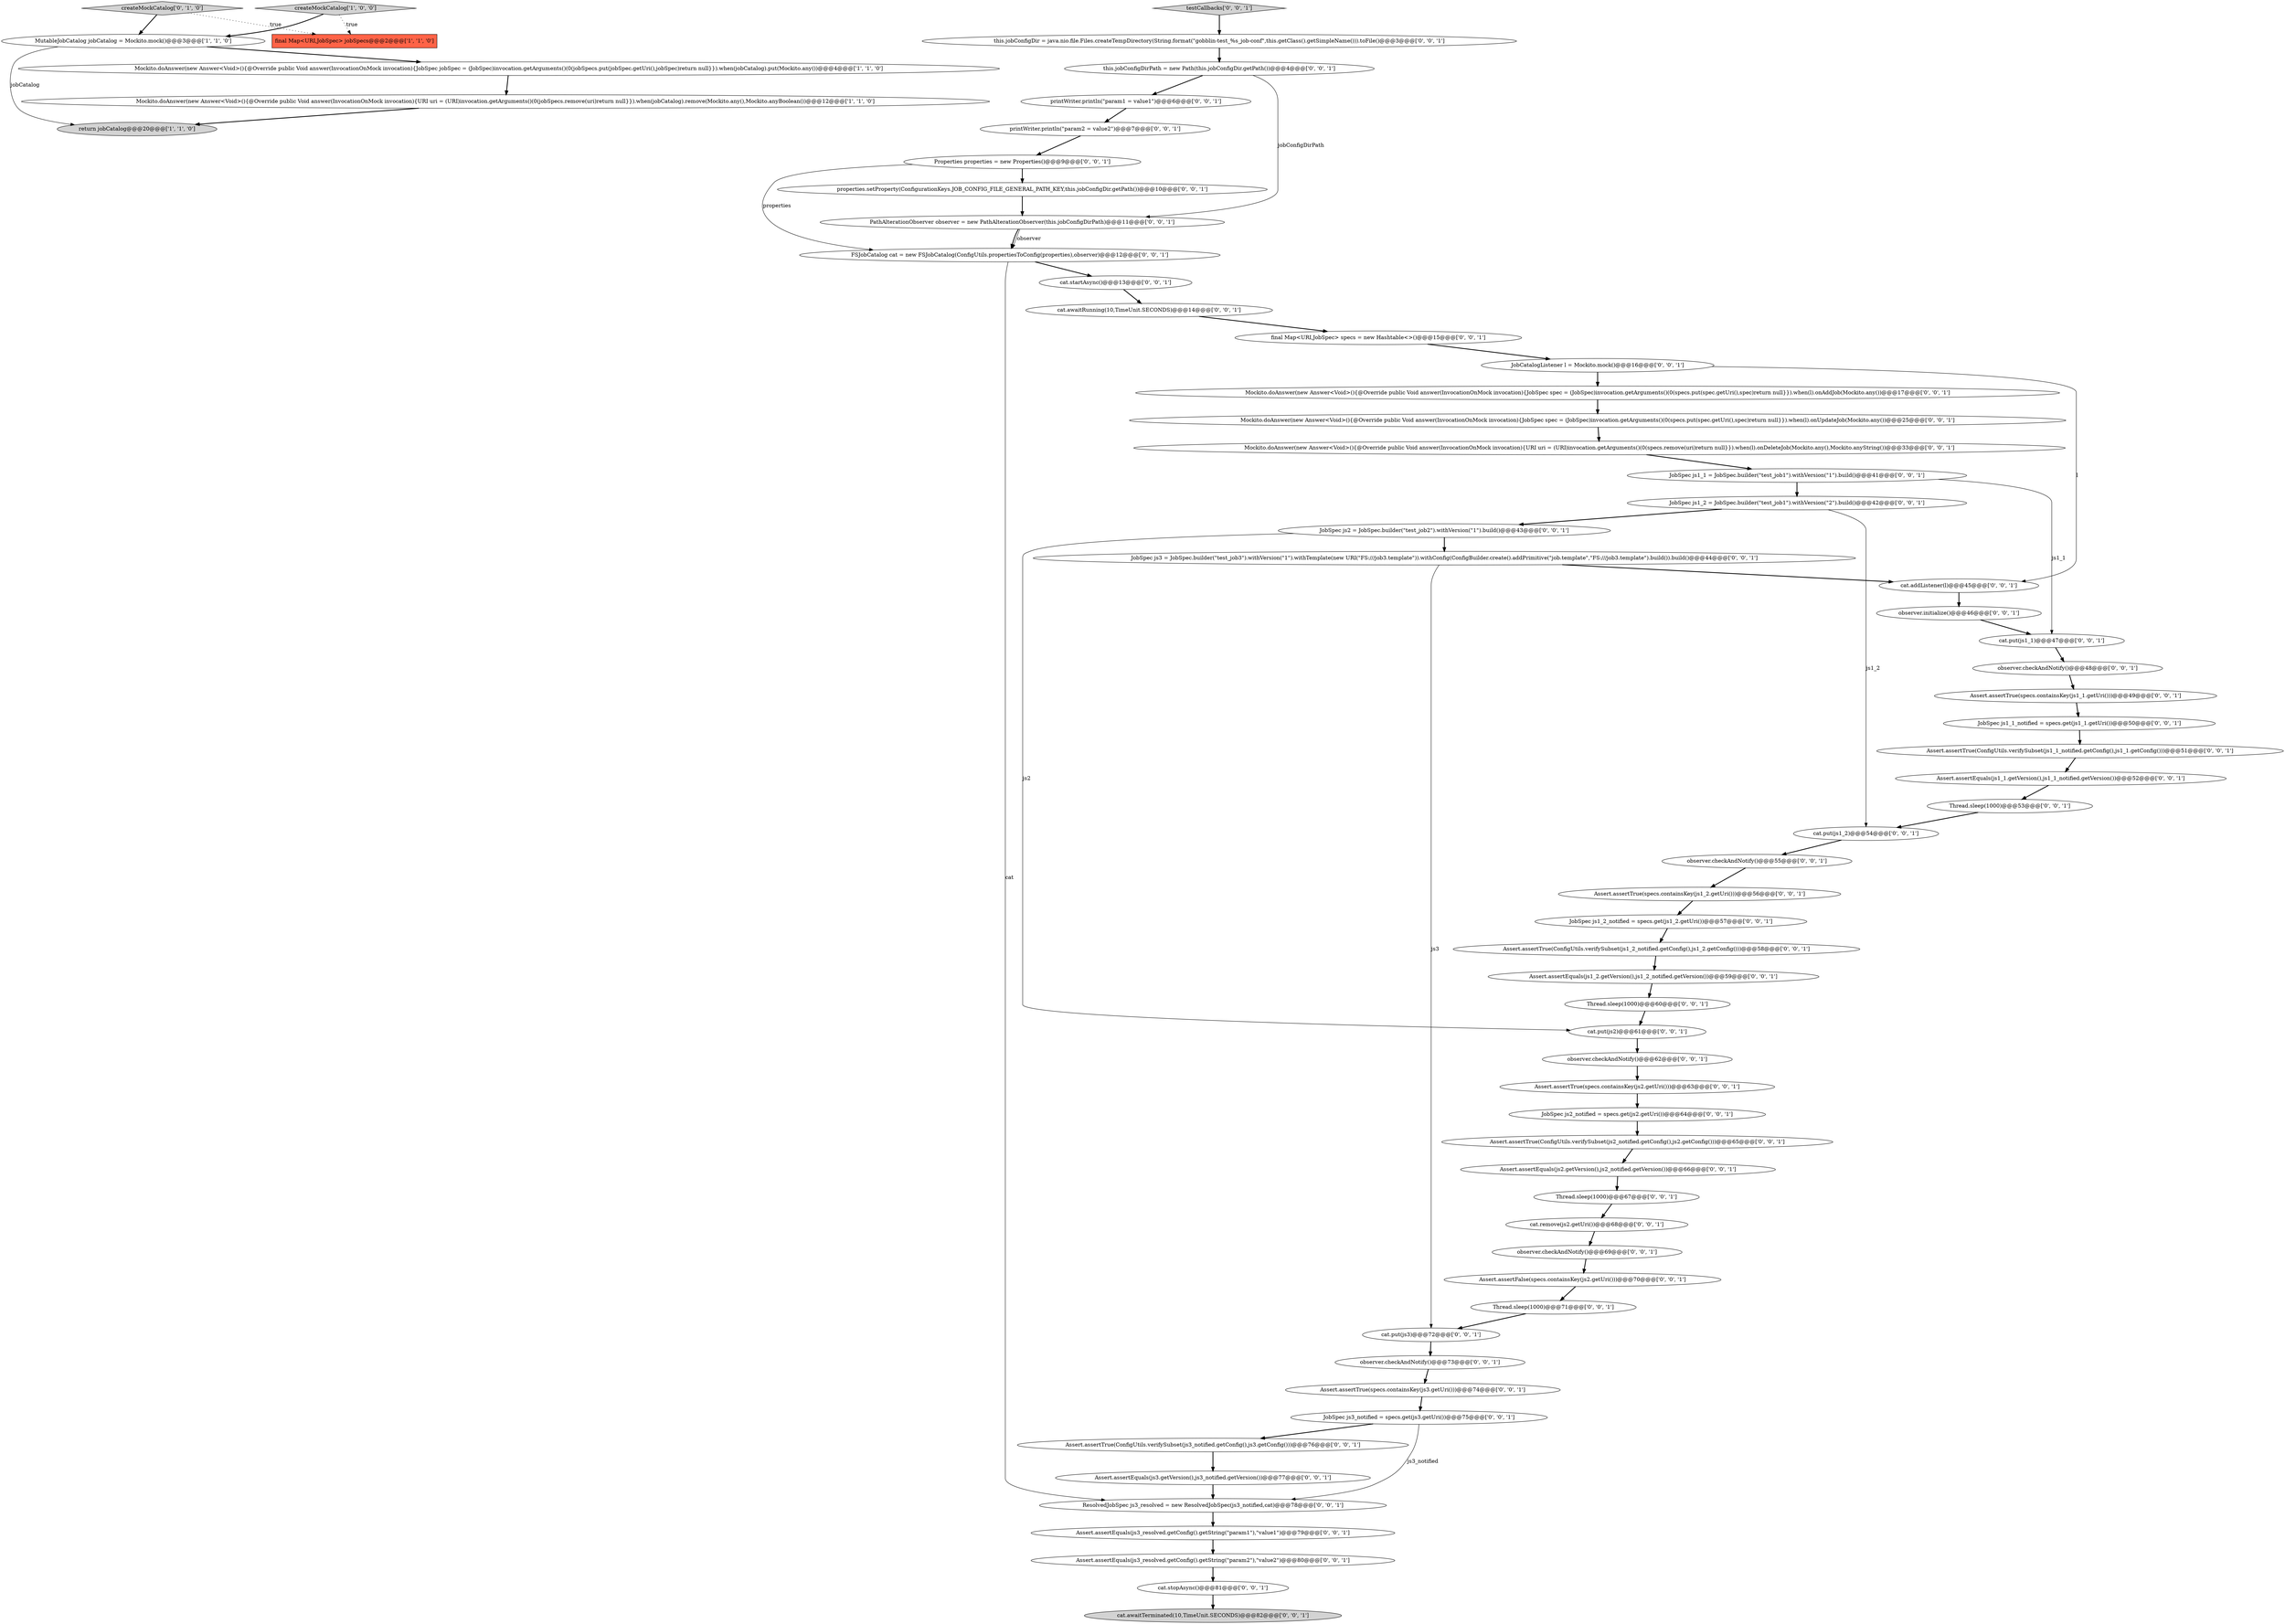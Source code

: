 digraph {
6 [style = filled, label = "createMockCatalog['0', '1', '0']", fillcolor = lightgray, shape = diamond image = "AAA0AAABBB2BBB"];
13 [style = filled, label = "JobSpec js1_1 = JobSpec.builder(\"test_job1\").withVersion(\"1\").build()@@@41@@@['0', '0', '1']", fillcolor = white, shape = ellipse image = "AAA0AAABBB3BBB"];
27 [style = filled, label = "Assert.assertTrue(specs.containsKey(js3.getUri()))@@@74@@@['0', '0', '1']", fillcolor = white, shape = ellipse image = "AAA0AAABBB3BBB"];
31 [style = filled, label = "ResolvedJobSpec js3_resolved = new ResolvedJobSpec(js3_notified,cat)@@@78@@@['0', '0', '1']", fillcolor = white, shape = ellipse image = "AAA0AAABBB3BBB"];
18 [style = filled, label = "Assert.assertTrue(specs.containsKey(js1_1.getUri()))@@@49@@@['0', '0', '1']", fillcolor = white, shape = ellipse image = "AAA0AAABBB3BBB"];
5 [style = filled, label = "Mockito.doAnswer(new Answer<Void>(){@Override public Void answer(InvocationOnMock invocation){JobSpec jobSpec = (JobSpec)invocation.getArguments()(0(jobSpecs.put(jobSpec.getUri(),jobSpec)return null}}).when(jobCatalog).put(Mockito.any())@@@4@@@['1', '1', '0']", fillcolor = white, shape = ellipse image = "AAA0AAABBB1BBB"];
19 [style = filled, label = "JobSpec js3 = JobSpec.builder(\"test_job3\").withVersion(\"1\").withTemplate(new URI(\"FS:///job3.template\")).withConfig(ConfigBuilder.create().addPrimitive(\"job.template\",\"FS:///job3.template\").build()).build()@@@44@@@['0', '0', '1']", fillcolor = white, shape = ellipse image = "AAA0AAABBB3BBB"];
15 [style = filled, label = "Assert.assertTrue(ConfigUtils.verifySubset(js1_2_notified.getConfig(),js1_2.getConfig()))@@@58@@@['0', '0', '1']", fillcolor = white, shape = ellipse image = "AAA0AAABBB3BBB"];
1 [style = filled, label = "createMockCatalog['1', '0', '0']", fillcolor = lightgray, shape = diamond image = "AAA0AAABBB1BBB"];
9 [style = filled, label = "Assert.assertFalse(specs.containsKey(js2.getUri()))@@@70@@@['0', '0', '1']", fillcolor = white, shape = ellipse image = "AAA0AAABBB3BBB"];
14 [style = filled, label = "printWriter.println(\"param2 = value2\")@@@7@@@['0', '0', '1']", fillcolor = white, shape = ellipse image = "AAA0AAABBB3BBB"];
23 [style = filled, label = "cat.put(js3)@@@72@@@['0', '0', '1']", fillcolor = white, shape = ellipse image = "AAA0AAABBB3BBB"];
57 [style = filled, label = "cat.awaitRunning(10,TimeUnit.SECONDS)@@@14@@@['0', '0', '1']", fillcolor = white, shape = ellipse image = "AAA0AAABBB3BBB"];
62 [style = filled, label = "JobSpec js3_notified = specs.get(js3.getUri())@@@75@@@['0', '0', '1']", fillcolor = white, shape = ellipse image = "AAA0AAABBB3BBB"];
64 [style = filled, label = "Assert.assertTrue(specs.containsKey(js2.getUri()))@@@63@@@['0', '0', '1']", fillcolor = white, shape = ellipse image = "AAA0AAABBB3BBB"];
35 [style = filled, label = "Assert.assertEquals(js3_resolved.getConfig().getString(\"param2\"),\"value2\")@@@80@@@['0', '0', '1']", fillcolor = white, shape = ellipse image = "AAA0AAABBB3BBB"];
43 [style = filled, label = "Mockito.doAnswer(new Answer<Void>(){@Override public Void answer(InvocationOnMock invocation){JobSpec spec = (JobSpec)invocation.getArguments()(0(specs.put(spec.getUri(),spec)return null}}).when(l).onAddJob(Mockito.any())@@@17@@@['0', '0', '1']", fillcolor = white, shape = ellipse image = "AAA0AAABBB3BBB"];
38 [style = filled, label = "Assert.assertTrue(ConfigUtils.verifySubset(js2_notified.getConfig(),js2.getConfig()))@@@65@@@['0', '0', '1']", fillcolor = white, shape = ellipse image = "AAA0AAABBB3BBB"];
33 [style = filled, label = "Properties properties = new Properties()@@@9@@@['0', '0', '1']", fillcolor = white, shape = ellipse image = "AAA0AAABBB3BBB"];
40 [style = filled, label = "Thread.sleep(1000)@@@67@@@['0', '0', '1']", fillcolor = white, shape = ellipse image = "AAA0AAABBB3BBB"];
0 [style = filled, label = "MutableJobCatalog jobCatalog = Mockito.mock()@@@3@@@['1', '1', '0']", fillcolor = white, shape = ellipse image = "AAA0AAABBB1BBB"];
7 [style = filled, label = "Mockito.doAnswer(new Answer<Void>(){@Override public Void answer(InvocationOnMock invocation){JobSpec spec = (JobSpec)invocation.getArguments()(0(specs.put(spec.getUri(),spec)return null}}).when(l).onUpdateJob(Mockito.any())@@@25@@@['0', '0', '1']", fillcolor = white, shape = ellipse image = "AAA0AAABBB3BBB"];
2 [style = filled, label = "final Map<URI,JobSpec> jobSpecs@@@2@@@['1', '1', '0']", fillcolor = tomato, shape = box image = "AAA0AAABBB1BBB"];
55 [style = filled, label = "Assert.assertEquals(js1_2.getVersion(),js1_2_notified.getVersion())@@@59@@@['0', '0', '1']", fillcolor = white, shape = ellipse image = "AAA0AAABBB3BBB"];
59 [style = filled, label = "FSJobCatalog cat = new FSJobCatalog(ConfigUtils.propertiesToConfig(properties),observer)@@@12@@@['0', '0', '1']", fillcolor = white, shape = ellipse image = "AAA0AAABBB3BBB"];
3 [style = filled, label = "Mockito.doAnswer(new Answer<Void>(){@Override public Void answer(InvocationOnMock invocation){URI uri = (URI)invocation.getArguments()(0(jobSpecs.remove(uri)return null}}).when(jobCatalog).remove(Mockito.any(),Mockito.anyBoolean())@@@12@@@['1', '1', '0']", fillcolor = white, shape = ellipse image = "AAA0AAABBB1BBB"];
36 [style = filled, label = "observer.checkAndNotify()@@@62@@@['0', '0', '1']", fillcolor = white, shape = ellipse image = "AAA0AAABBB3BBB"];
49 [style = filled, label = "observer.checkAndNotify()@@@73@@@['0', '0', '1']", fillcolor = white, shape = ellipse image = "AAA0AAABBB3BBB"];
37 [style = filled, label = "Thread.sleep(1000)@@@60@@@['0', '0', '1']", fillcolor = white, shape = ellipse image = "AAA0AAABBB3BBB"];
46 [style = filled, label = "Thread.sleep(1000)@@@53@@@['0', '0', '1']", fillcolor = white, shape = ellipse image = "AAA0AAABBB3BBB"];
63 [style = filled, label = "properties.setProperty(ConfigurationKeys.JOB_CONFIG_FILE_GENERAL_PATH_KEY,this.jobConfigDir.getPath())@@@10@@@['0', '0', '1']", fillcolor = white, shape = ellipse image = "AAA0AAABBB3BBB"];
25 [style = filled, label = "JobSpec js1_1_notified = specs.get(js1_1.getUri())@@@50@@@['0', '0', '1']", fillcolor = white, shape = ellipse image = "AAA0AAABBB3BBB"];
10 [style = filled, label = "cat.addListener(l)@@@45@@@['0', '0', '1']", fillcolor = white, shape = ellipse image = "AAA0AAABBB3BBB"];
20 [style = filled, label = "JobSpec js1_2_notified = specs.get(js1_2.getUri())@@@57@@@['0', '0', '1']", fillcolor = white, shape = ellipse image = "AAA0AAABBB3BBB"];
39 [style = filled, label = "printWriter.println(\"param1 = value1\")@@@6@@@['0', '0', '1']", fillcolor = white, shape = ellipse image = "AAA0AAABBB3BBB"];
30 [style = filled, label = "observer.checkAndNotify()@@@55@@@['0', '0', '1']", fillcolor = white, shape = ellipse image = "AAA0AAABBB3BBB"];
12 [style = filled, label = "cat.put(js1_1)@@@47@@@['0', '0', '1']", fillcolor = white, shape = ellipse image = "AAA0AAABBB3BBB"];
51 [style = filled, label = "JobCatalogListener l = Mockito.mock()@@@16@@@['0', '0', '1']", fillcolor = white, shape = ellipse image = "AAA0AAABBB3BBB"];
54 [style = filled, label = "observer.initialize()@@@46@@@['0', '0', '1']", fillcolor = white, shape = ellipse image = "AAA0AAABBB3BBB"];
41 [style = filled, label = "cat.remove(js2.getUri())@@@68@@@['0', '0', '1']", fillcolor = white, shape = ellipse image = "AAA0AAABBB3BBB"];
4 [style = filled, label = "return jobCatalog@@@20@@@['1', '1', '0']", fillcolor = lightgray, shape = ellipse image = "AAA0AAABBB1BBB"];
45 [style = filled, label = "this.jobConfigDir = java.nio.file.Files.createTempDirectory(String.format(\"gobblin-test_%s_job-conf\",this.getClass().getSimpleName())).toFile()@@@3@@@['0', '0', '1']", fillcolor = white, shape = ellipse image = "AAA0AAABBB3BBB"];
24 [style = filled, label = "cat.stopAsync()@@@81@@@['0', '0', '1']", fillcolor = white, shape = ellipse image = "AAA0AAABBB3BBB"];
29 [style = filled, label = "Assert.assertTrue(ConfigUtils.verifySubset(js3_notified.getConfig(),js3.getConfig()))@@@76@@@['0', '0', '1']", fillcolor = white, shape = ellipse image = "AAA0AAABBB3BBB"];
56 [style = filled, label = "this.jobConfigDirPath = new Path(this.jobConfigDir.getPath())@@@4@@@['0', '0', '1']", fillcolor = white, shape = ellipse image = "AAA0AAABBB3BBB"];
32 [style = filled, label = "observer.checkAndNotify()@@@48@@@['0', '0', '1']", fillcolor = white, shape = ellipse image = "AAA0AAABBB3BBB"];
61 [style = filled, label = "Assert.assertEquals(js3_resolved.getConfig().getString(\"param1\"),\"value1\")@@@79@@@['0', '0', '1']", fillcolor = white, shape = ellipse image = "AAA0AAABBB3BBB"];
47 [style = filled, label = "cat.startAsync()@@@13@@@['0', '0', '1']", fillcolor = white, shape = ellipse image = "AAA0AAABBB3BBB"];
60 [style = filled, label = "Thread.sleep(1000)@@@71@@@['0', '0', '1']", fillcolor = white, shape = ellipse image = "AAA0AAABBB3BBB"];
26 [style = filled, label = "cat.put(js2)@@@61@@@['0', '0', '1']", fillcolor = white, shape = ellipse image = "AAA0AAABBB3BBB"];
28 [style = filled, label = "cat.put(js1_2)@@@54@@@['0', '0', '1']", fillcolor = white, shape = ellipse image = "AAA0AAABBB3BBB"];
52 [style = filled, label = "Assert.assertEquals(js1_1.getVersion(),js1_1_notified.getVersion())@@@52@@@['0', '0', '1']", fillcolor = white, shape = ellipse image = "AAA0AAABBB3BBB"];
42 [style = filled, label = "cat.awaitTerminated(10,TimeUnit.SECONDS)@@@82@@@['0', '0', '1']", fillcolor = lightgray, shape = ellipse image = "AAA0AAABBB3BBB"];
58 [style = filled, label = "Assert.assertEquals(js3.getVersion(),js3_notified.getVersion())@@@77@@@['0', '0', '1']", fillcolor = white, shape = ellipse image = "AAA0AAABBB3BBB"];
8 [style = filled, label = "JobSpec js2 = JobSpec.builder(\"test_job2\").withVersion(\"1\").build()@@@43@@@['0', '0', '1']", fillcolor = white, shape = ellipse image = "AAA0AAABBB3BBB"];
50 [style = filled, label = "JobSpec js1_2 = JobSpec.builder(\"test_job1\").withVersion(\"2\").build()@@@42@@@['0', '0', '1']", fillcolor = white, shape = ellipse image = "AAA0AAABBB3BBB"];
16 [style = filled, label = "Assert.assertEquals(js2.getVersion(),js2_notified.getVersion())@@@66@@@['0', '0', '1']", fillcolor = white, shape = ellipse image = "AAA0AAABBB3BBB"];
53 [style = filled, label = "Assert.assertTrue(specs.containsKey(js1_2.getUri()))@@@56@@@['0', '0', '1']", fillcolor = white, shape = ellipse image = "AAA0AAABBB3BBB"];
44 [style = filled, label = "Assert.assertTrue(ConfigUtils.verifySubset(js1_1_notified.getConfig(),js1_1.getConfig()))@@@51@@@['0', '0', '1']", fillcolor = white, shape = ellipse image = "AAA0AAABBB3BBB"];
22 [style = filled, label = "PathAlterationObserver observer = new PathAlterationObserver(this.jobConfigDirPath)@@@11@@@['0', '0', '1']", fillcolor = white, shape = ellipse image = "AAA0AAABBB3BBB"];
48 [style = filled, label = "JobSpec js2_notified = specs.get(js2.getUri())@@@64@@@['0', '0', '1']", fillcolor = white, shape = ellipse image = "AAA0AAABBB3BBB"];
21 [style = filled, label = "observer.checkAndNotify()@@@69@@@['0', '0', '1']", fillcolor = white, shape = ellipse image = "AAA0AAABBB3BBB"];
17 [style = filled, label = "testCallbacks['0', '0', '1']", fillcolor = lightgray, shape = diamond image = "AAA0AAABBB3BBB"];
34 [style = filled, label = "final Map<URI,JobSpec> specs = new Hashtable<>()@@@15@@@['0', '0', '1']", fillcolor = white, shape = ellipse image = "AAA0AAABBB3BBB"];
11 [style = filled, label = "Mockito.doAnswer(new Answer<Void>(){@Override public Void answer(InvocationOnMock invocation){URI uri = (URI)invocation.getArguments()(0(specs.remove(uri)return null}}).when(l).onDeleteJob(Mockito.any(),Mockito.anyString())@@@33@@@['0', '0', '1']", fillcolor = white, shape = ellipse image = "AAA0AAABBB3BBB"];
49->27 [style = bold, label=""];
33->63 [style = bold, label=""];
28->30 [style = bold, label=""];
13->12 [style = solid, label="js1_1"];
16->40 [style = bold, label=""];
39->14 [style = bold, label=""];
50->28 [style = solid, label="js1_2"];
8->26 [style = solid, label="js2"];
31->61 [style = bold, label=""];
62->31 [style = solid, label="js3_notified"];
19->10 [style = bold, label=""];
47->57 [style = bold, label=""];
57->34 [style = bold, label=""];
17->45 [style = bold, label=""];
26->36 [style = bold, label=""];
19->23 [style = solid, label="js3"];
51->10 [style = solid, label="l"];
52->46 [style = bold, label=""];
60->23 [style = bold, label=""];
9->60 [style = bold, label=""];
23->49 [style = bold, label=""];
6->0 [style = bold, label=""];
63->22 [style = bold, label=""];
20->15 [style = bold, label=""];
56->39 [style = bold, label=""];
10->54 [style = bold, label=""];
18->25 [style = bold, label=""];
56->22 [style = solid, label="jobConfigDirPath"];
24->42 [style = bold, label=""];
34->51 [style = bold, label=""];
37->26 [style = bold, label=""];
7->11 [style = bold, label=""];
59->47 [style = bold, label=""];
13->50 [style = bold, label=""];
15->55 [style = bold, label=""];
22->59 [style = solid, label="observer"];
50->8 [style = bold, label=""];
51->43 [style = bold, label=""];
54->12 [style = bold, label=""];
59->31 [style = solid, label="cat"];
36->64 [style = bold, label=""];
32->18 [style = bold, label=""];
12->32 [style = bold, label=""];
22->59 [style = bold, label=""];
53->20 [style = bold, label=""];
38->16 [style = bold, label=""];
40->41 [style = bold, label=""];
61->35 [style = bold, label=""];
46->28 [style = bold, label=""];
33->59 [style = solid, label="properties"];
11->13 [style = bold, label=""];
14->33 [style = bold, label=""];
29->58 [style = bold, label=""];
0->4 [style = solid, label="jobCatalog"];
55->37 [style = bold, label=""];
41->21 [style = bold, label=""];
1->2 [style = dotted, label="true"];
58->31 [style = bold, label=""];
27->62 [style = bold, label=""];
5->3 [style = bold, label=""];
21->9 [style = bold, label=""];
6->2 [style = dotted, label="true"];
0->5 [style = bold, label=""];
62->29 [style = bold, label=""];
25->44 [style = bold, label=""];
43->7 [style = bold, label=""];
45->56 [style = bold, label=""];
64->48 [style = bold, label=""];
48->38 [style = bold, label=""];
35->24 [style = bold, label=""];
30->53 [style = bold, label=""];
3->4 [style = bold, label=""];
44->52 [style = bold, label=""];
8->19 [style = bold, label=""];
1->0 [style = bold, label=""];
}
